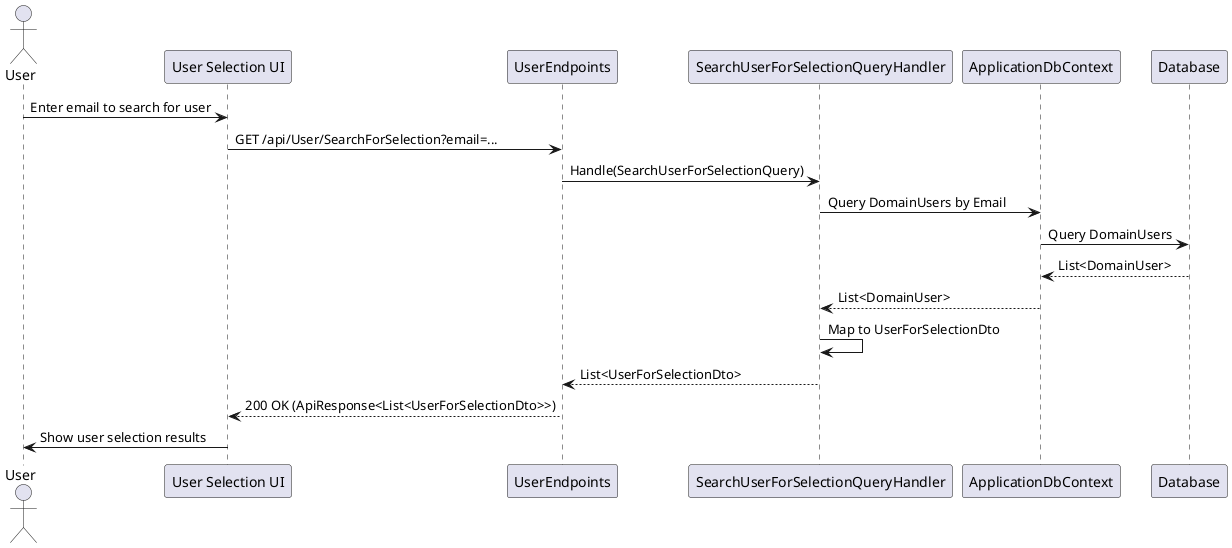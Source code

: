 @startuml
actor User
participant "User Selection UI" as UI
participant UserEndpoints
participant SearchUserForSelectionQueryHandler as Handler
participant ApplicationDbContext
participant Database

User -> UI : Enter email to search for user
UI -> UserEndpoints : GET /api/User/SearchForSelection?email=...
UserEndpoints -> Handler : Handle(SearchUserForSelectionQuery)
Handler -> ApplicationDbContext : Query DomainUsers by Email
ApplicationDbContext -> Database : Query DomainUsers
Database --> ApplicationDbContext : List<DomainUser>
ApplicationDbContext --> Handler : List<DomainUser>
Handler -> Handler : Map to UserForSelectionDto
Handler --> UserEndpoints : List<UserForSelectionDto>
UserEndpoints --> UI : 200 OK (ApiResponse<List<UserForSelectionDto>>)
UI -> User : Show user selection results

@enduml